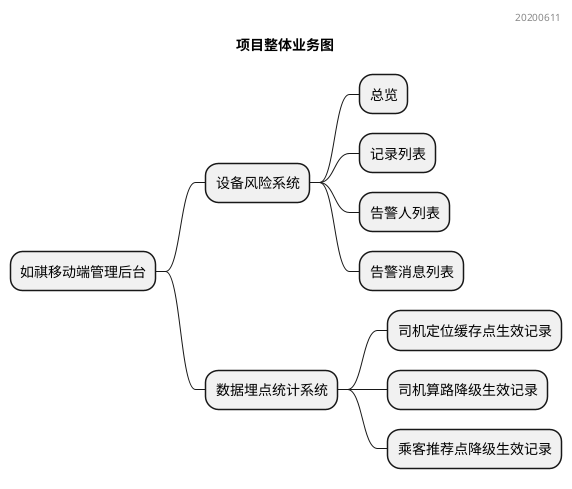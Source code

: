 @startmindmap

header 20200611

title 项目整体业务图

* 如祺移动端管理后台

** 设备风险系统
*** 总览
'****_ 应用
'****_ 时间范围
'****_ 上报次数（类别分类统计）
'****_ 首次上报时间（时间范围内）
'****_ 最近上报时间（时间范围内）
'****_ 类别
'*****_ 风险类型
'*****_ APP版本号
'*****_ 设备型号
'*****_ 设备品牌
'*****_ 用户手机号
'*****_ 设备ID
'*****_ 系统版本
*** 记录列表
*** 告警人列表
*** 告警消息列表

** 数据埋点统计系统
*** 司机定位缓存点生效记录
*** 司机算路降级生效记录
*** 乘客推荐点降级生效记录

@endmindmap